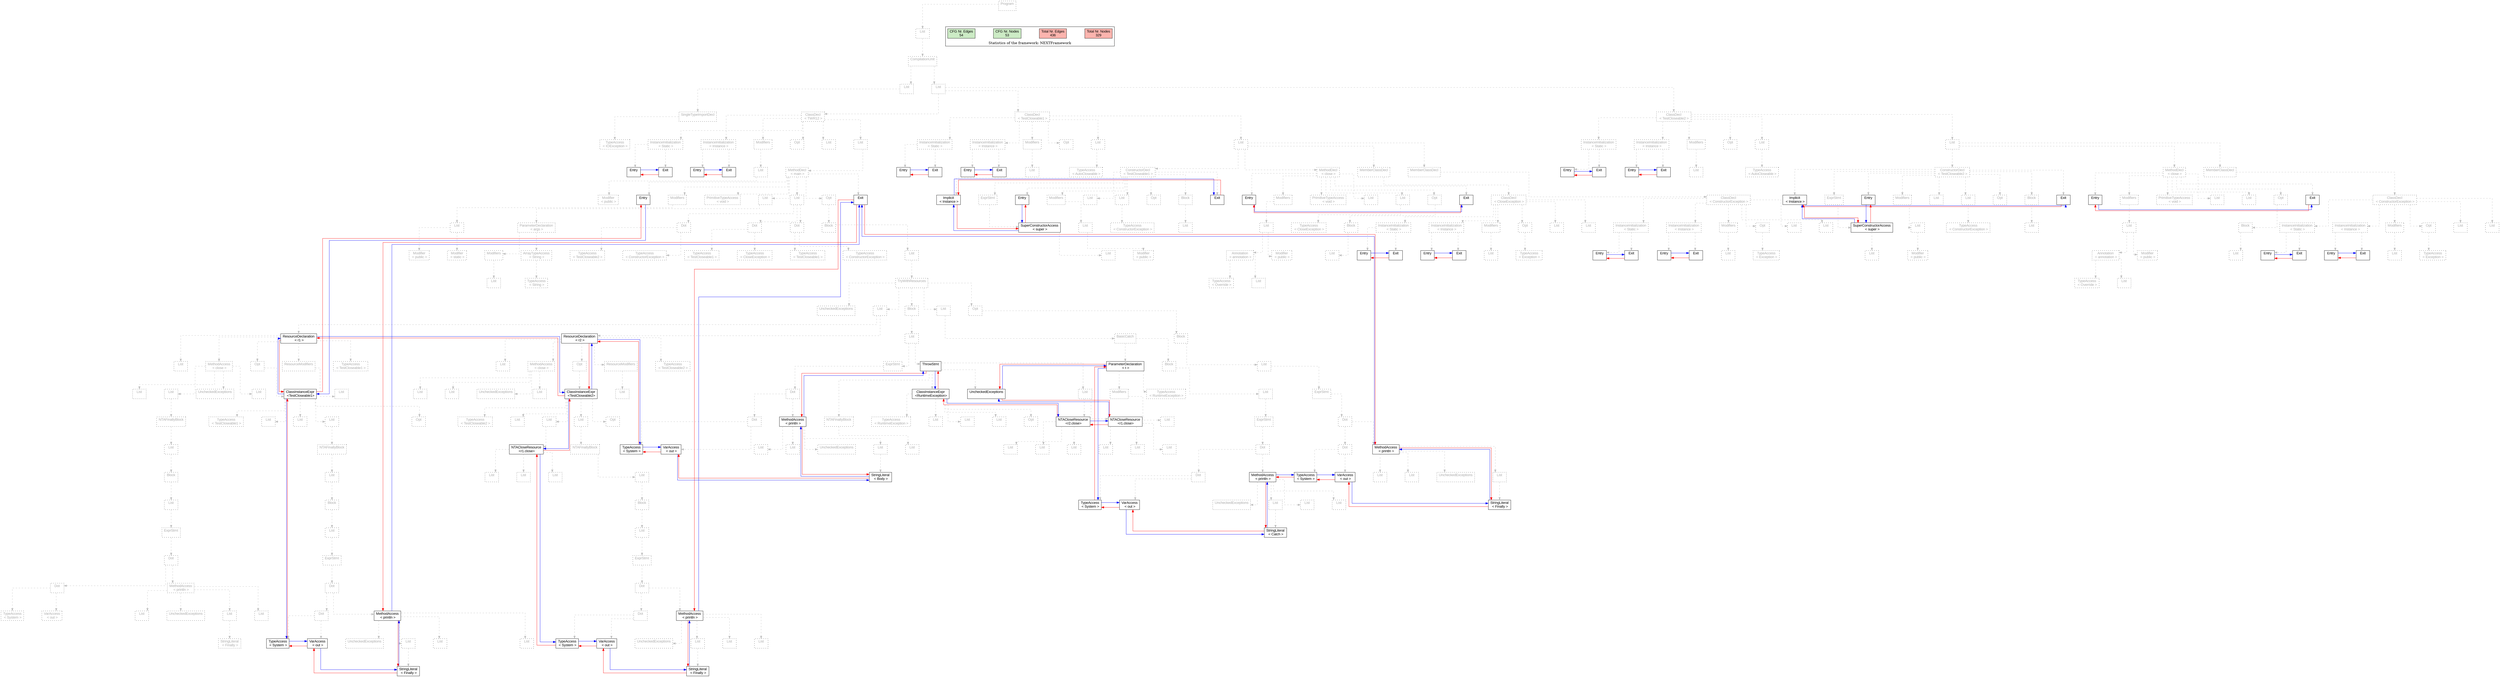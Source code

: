 digraph G {
graph [splines=ortho, nodesep="1", ranksep="1"]
node [shape=rect, fontname=Arial];
{ rank = same; "Program[0]"}
{ rank = same; "List[1]"}
{ rank = same; "CompilationUnit[2]"}
{ rank = same; "List[3]"; "List[6]"}
{ rank = same; "SingleTypeImportDecl[4]"; "ClassDecl[7]"; "ClassDecl[208]"; "ClassDecl[304]"}
{ rank = same; "TypeAccess[5]"; "Modifiers[24]"; "Opt[27]"; "List[28]"; "List[29]"; "InstanceInitialization[8]"; "InstanceInitialization[16]"; "Modifiers[225]"; "Opt[227]"; "List[228]"; "List[230]"; "InstanceInitialization[209]"; "InstanceInitialization[217]"; "Modifiers[321]"; "Opt[323]"; "List[324]"; "List[326]"; "InstanceInitialization[305]"; "InstanceInitialization[313]"}
{ rank = same; "List[25]"; "MethodDecl[30]"; "Entry[9]"; "Exit[10]"; "Entry[17]"; "Exit[18]"; "List[226]"; "TypeAccess[229]"; "ConstructorDecl[231]"; "MethodDecl[241]"; "MemberClassDecl[256]"; "MemberClassDecl[280]"; "Entry[210]"; "Exit[211]"; "Entry[218]"; "Exit[219]"; "List[322]"; "TypeAccess[325]"; "ConstructorDecl[327]"; "MethodDecl[337]"; "MemberClassDecl[351]"; "Entry[306]"; "Exit[307]"; "Entry[314]"; "Exit[315]"}
{ rank = same; "Modifier[26]"; "Entry[31]"; "Modifiers[32]"; "PrimitiveTypeAccess[36]"; "List[37]"; "List[43]"; "Opt[53]"; "Exit[54]"; "Entry[232]"; "Implicit[232]"; "Modifiers[232]"; "List[235]"; "List[236]"; "Opt[238]"; "Block[239]"; "Exit[232]"; "ExprStmt[241]"; "Entry[242]"; "Modifiers[243]"; "PrimitiveTypeAccess[249]"; "List[250]"; "List[251]"; "Opt[253]"; "Exit[254]"; "ClassDecl[257]"; "ClassDecl[281]"; "Entry[328]"; "Implicit[328]"; "Modifiers[328]"; "List[331]"; "List[332]"; "Opt[334]"; "Block[335]"; "Exit[328]"; "ExprStmt[337]"; "Entry[338]"; "Modifiers[339]"; "PrimitiveTypeAccess[345]"; "List[346]"; "List[347]"; "Opt[348]"; "Exit[349]"; "ClassDecl[352]"}
{ rank = same; "List[33]"; "ParameterDeclaration[38]"; "Dot[44]"; "Dot[47]"; "Dot[50]"; "Block[54]"; "List[233]"; "TypeAccess[237]"; "List[240]"; "SuperConstructorAccess[242]"; "List[244]"; "TypeAccess[252]"; "Block[254]"; "Modifiers[274]"; "Opt[276]"; "List[278]"; "List[279]"; "InstanceInitialization[258]"; "InstanceInitialization[266]"; "Modifiers[298]"; "Opt[300]"; "List[302]"; "List[303]"; "InstanceInitialization[282]"; "InstanceInitialization[290]"; "List[329]"; "TypeAccess[333]"; "List[336]"; "SuperConstructorAccess[338]"; "List[340]"; "Block[349]"; "Modifiers[369]"; "Opt[371]"; "List[373]"; "List[374]"; "InstanceInitialization[353]"; "InstanceInitialization[361]"}
{ rank = same; "Modifier[34]"; "Modifier[35]"; "Modifiers[39]"; "ArrayTypeAccess[41]"; "TypeAccess[45]"; "TypeAccess[46]"; "TypeAccess[48]"; "TypeAccess[49]"; "TypeAccess[51]"; "TypeAccess[52]"; "List[55]"; "Modifier[234]"; "List[243]"; "Annotation[245]"; "Modifier[248]"; "List[255]"; "List[275]"; "TypeAccess[277]"; "Entry[259]"; "Exit[260]"; "Entry[267]"; "Exit[268]"; "List[299]"; "TypeAccess[301]"; "Entry[283]"; "Exit[284]"; "Entry[291]"; "Exit[292]"; "Modifier[330]"; "List[339]"; "Annotation[341]"; "Modifier[344]"; "List[350]"; "List[370]"; "TypeAccess[372]"; "Entry[354]"; "Exit[355]"; "Entry[362]"; "Exit[363]"}
{ rank = same; "List[40]"; "TypeAccess[42]"; "TryWithResources[56]"; "TypeAccess[246]"; "List[247]"; "TypeAccess[342]"; "List[343]"}
{ rank = same; "List[57]"; "Block[141]"; "List[174]"; "Opt[193]"; "UncheckedExceptions[207]"}
{ rank = same; "ResourceDeclaration[58]"; "ResourceDeclaration[105]"; "List[142]"; "BasicCatch[175]"; "Block[194]"}
{ rank = same; "List[79]"; "Opt[80]"; "ResourceModifiers[102]"; "TypeAccess[104]"; "MethodAccess[59]"; "List[111]"; "Opt[112]"; "ResourceModifiers[138]"; "TypeAccess[140]"; "MethodAccess[106]"; "ExprStmt[143]"; "ThrowStmt[154]"; "ParameterDeclaration[176]"; "Block[180]"; "List[195]"}
{ rank = same; "ClassInstanceExpr[81]"; "List[103]"; "List[61]"; "List[62]"; "List[63]"; "UncheckedExceptions[60]"; "ClassInstanceExpr[113]"; "List[139]"; "List[108]"; "List[109]"; "List[110]"; "UncheckedExceptions[107]"; "Dot[144]"; "ClassInstanceExpr[156]"; "UncheckedExceptions[155]"; "List[165]"; "Modifiers[177]"; "TypeAccess[179]"; "List[181]"; "ExprStmt[196]"}
{ rank = same; "TypeAccess[82]"; "List[83]"; "Opt[84]"; "List[85]"; "List[86]"; "NTAFinallyBlock[64]"; "TypeAccess[114]"; "List[115]"; "Opt[116]"; "List[117]"; "List[122]"; "Dot[145]"; "MethodAccess[148]"; "TypeAccess[157]"; "List[158]"; "Opt[159]"; "List[160]"; "List[161]"; "NTAFinallyBlock[163]"; "NTACloseResource[166]"; "NTACloseResource[170]"; "List[178]"; "ExprStmt[182]"; "Dot[197]"}
{ rank = same; "List[88]"; "Block[66]"; "List[119]"; "List[120]"; "List[121]"; "List[124]"; "StringLiteral[151]"; "Dot[184]"; "MethodAccess[187]"; "TypeAccess[199]"; "VarAccess[200]"; "List[203]"; "List[205]"; "List[206]"; "UncheckedExceptions[202]"}
{ rank = same; "NTAFinallyBlock[87]"; "List[65]"; "NTACloseResource[118]"; "NTAFinallyBlock[123]"; "TypeAccess[146]"; "VarAccess[147]"; "List[150]"; "List[152]"; "List[153]"; "UncheckedExceptions[149]"; "List[164]"; "List[167]"; "List[168]"; "List[169]"; "List[171]"; "List[172]"; "List[173]"; "Dot[183]"; "Dot[198]"; "MethodAccess[201]"}
{ rank = same; "List[90]"; "ExprStmt[68]"; "List[126]"; "StringLiteral[190]"}
{ rank = same; "Block[89]"; "List[67]"; "Block[125]"; "TypeAccess[185]"; "VarAccess[186]"; "List[189]"; "List[191]"; "List[192]"; "UncheckedExceptions[188]"; "StringLiteral[204]"}
{ rank = same; "Dot[92]"; "Dot[70]"; "MethodAccess[73]"; "Dot[128]"}
{ rank = same; "ExprStmt[91]"; "Dot[69]"; "ExprStmt[127]"}
{ rank = same; "TypeAccess[94]"; "VarAccess[95]"; "List[98]"; "List[100]"; "List[101]"; "UncheckedExceptions[97]"; "StringLiteral[76]"; "TypeAccess[130]"; "VarAccess[131]"; "List[134]"; "List[136]"; "List[137]"; "UncheckedExceptions[133]"}
{ rank = same; "Dot[93]"; "MethodAccess[96]"; "TypeAccess[71]"; "VarAccess[72]"; "List[75]"; "List[77]"; "List[78]"; "UncheckedExceptions[74]"; "Dot[129]"; "MethodAccess[132]"}
{ rank = same; "StringLiteral[99]"; "StringLiteral[135]"}
"Program[0]" [label="Program\n ", style= dotted   fillcolor="#eeeeee" fontcolor="#aaaaaa"  ]
"List[1]" [label="List\n ", style= dotted   fillcolor="#eeeeee" fontcolor="#aaaaaa"  ]
"CompilationUnit[2]" [label="CompilationUnit\n ", style= dotted   fillcolor="#eeeeee" fontcolor="#aaaaaa"  ]
"List[3]" [label="List\n ", style= dotted   fillcolor="#eeeeee" fontcolor="#aaaaaa"  ]
"SingleTypeImportDecl[4]" [label="SingleTypeImportDecl\n ", style= dotted   fillcolor="#eeeeee" fontcolor="#aaaaaa"  ]
"TypeAccess[5]" [label="TypeAccess\n < IOException >", style= dotted   fillcolor="#eeeeee" fontcolor="#aaaaaa"  ]
"List[6]" [label="List\n ", style= dotted   fillcolor="#eeeeee" fontcolor="#aaaaaa"  ]
"ClassDecl[7]" [label="ClassDecl\n < TWR12 >", style= dotted   fillcolor="#eeeeee" fontcolor="#aaaaaa"  ]
"Modifiers[24]" [label="Modifiers\n ", style= dotted   fillcolor="#eeeeee" fontcolor="#aaaaaa"  ]
"List[25]" [label="List\n ", style= dotted   fillcolor="#eeeeee" fontcolor="#aaaaaa"  ]
"Modifier[26]" [label="Modifier\n < public >", style= dotted   fillcolor="#eeeeee" fontcolor="#aaaaaa"  ]
"Opt[27]" [label="Opt\n ", style= dotted   fillcolor="#eeeeee" fontcolor="#aaaaaa"  ]
"List[28]" [label="List\n ", style= dotted   fillcolor="#eeeeee" fontcolor="#aaaaaa"  ]
"List[29]" [label="List\n ", style= dotted   fillcolor="#eeeeee" fontcolor="#aaaaaa"  ]
"MethodDecl[30]" [label="MethodDecl\n < main >", style= dotted   fillcolor="#eeeeee" fontcolor="#aaaaaa"  ]
"Entry[31]" [label="Entry\n ", fillcolor=white   style=filled  ]
"Modifiers[32]" [label="Modifiers\n ", style= dotted   fillcolor="#eeeeee" fontcolor="#aaaaaa"  ]
"List[33]" [label="List\n ", style= dotted   fillcolor="#eeeeee" fontcolor="#aaaaaa"  ]
"Modifier[34]" [label="Modifier\n < public >", style= dotted   fillcolor="#eeeeee" fontcolor="#aaaaaa"  ]
"Modifier[35]" [label="Modifier\n < static >", style= dotted   fillcolor="#eeeeee" fontcolor="#aaaaaa"  ]
"PrimitiveTypeAccess[36]" [label="PrimitiveTypeAccess\n < void >", style= dotted   fillcolor="#eeeeee" fontcolor="#aaaaaa"  ]
"List[37]" [label="List\n ", style= dotted   fillcolor="#eeeeee" fontcolor="#aaaaaa"  ]
"ParameterDeclaration[38]" [label="ParameterDeclaration\n < args >", style= dotted   fillcolor="#eeeeee" fontcolor="#aaaaaa"  ]
"Modifiers[39]" [label="Modifiers\n ", style= dotted   fillcolor="#eeeeee" fontcolor="#aaaaaa"  ]
"List[40]" [label="List\n ", style= dotted   fillcolor="#eeeeee" fontcolor="#aaaaaa"  ]
"ArrayTypeAccess[41]" [label="ArrayTypeAccess\n < String >", style= dotted   fillcolor="#eeeeee" fontcolor="#aaaaaa"  ]
"TypeAccess[42]" [label="TypeAccess\n < String >", style= dotted   fillcolor="#eeeeee" fontcolor="#aaaaaa"  ]
"List[43]" [label="List\n ", style= dotted   fillcolor="#eeeeee" fontcolor="#aaaaaa"  ]
"Dot[44]" [label="Dot\n ", style= dotted   fillcolor="#eeeeee" fontcolor="#aaaaaa"  ]
"TypeAccess[45]" [label="TypeAccess\n < TestCloseable2 >", style= dotted   fillcolor="#eeeeee" fontcolor="#aaaaaa"  ]
"TypeAccess[46]" [label="TypeAccess\n < ConstructorException >", style= dotted   fillcolor="#eeeeee" fontcolor="#aaaaaa"  ]
"Dot[47]" [label="Dot\n ", style= dotted   fillcolor="#eeeeee" fontcolor="#aaaaaa"  ]
"TypeAccess[48]" [label="TypeAccess\n < TestCloseable1 >", style= dotted   fillcolor="#eeeeee" fontcolor="#aaaaaa"  ]
"TypeAccess[49]" [label="TypeAccess\n < CloseException >", style= dotted   fillcolor="#eeeeee" fontcolor="#aaaaaa"  ]
"Dot[50]" [label="Dot\n ", style= dotted   fillcolor="#eeeeee" fontcolor="#aaaaaa"  ]
"TypeAccess[51]" [label="TypeAccess\n < TestCloseable1 >", style= dotted   fillcolor="#eeeeee" fontcolor="#aaaaaa"  ]
"TypeAccess[52]" [label="TypeAccess\n < ConstructorException >", style= dotted   fillcolor="#eeeeee" fontcolor="#aaaaaa"  ]
"Opt[53]" [label="Opt\n ", style= dotted   fillcolor="#eeeeee" fontcolor="#aaaaaa"  ]
"Block[54]" [label="Block\n ", style= dotted   fillcolor="#eeeeee" fontcolor="#aaaaaa"  ]
"List[55]" [label="List\n ", style= dotted   fillcolor="#eeeeee" fontcolor="#aaaaaa"  ]
"TryWithResources[56]" [label="TryWithResources\n ", style= dotted   fillcolor="#eeeeee" fontcolor="#aaaaaa"  ]
"List[57]" [label="List\n ", style= dotted   fillcolor="#eeeeee" fontcolor="#aaaaaa"  ]
"ResourceDeclaration[58]" [label="ResourceDeclaration\n < r1 >", fillcolor=white   style=filled  ]
"List[79]" [label="List\n ", style= dotted   fillcolor="#eeeeee" fontcolor="#aaaaaa"  ]
"Opt[80]" [label="Opt\n ", style= dotted   fillcolor="#eeeeee" fontcolor="#aaaaaa"  ]
"ClassInstanceExpr[81]" [label="ClassInstanceExpr\n <TestCloseable1>", fillcolor=white   style=filled  ]
"TypeAccess[82]" [label="TypeAccess\n < TestCloseable1 >", style= dotted   fillcolor="#eeeeee" fontcolor="#aaaaaa"  ]
"List[83]" [label="List\n ", style= dotted   fillcolor="#eeeeee" fontcolor="#aaaaaa"  ]
"Opt[84]" [label="Opt\n ", style= dotted   fillcolor="#eeeeee" fontcolor="#aaaaaa"  ]
"List[85]" [label="List\n ", style= dotted   fillcolor="#eeeeee" fontcolor="#aaaaaa"  ]
"List[86]" [label="List\n ", style= dotted   fillcolor="#eeeeee" fontcolor="#aaaaaa"  ]
"NTAFinallyBlock[87]" [label="NTAFinallyBlock\n ", style= dotted   fillcolor="#eeeeee" fontcolor="#aaaaaa"  ]
"List[88]" [label="List\n ", style= dotted   fillcolor="#eeeeee" fontcolor="#aaaaaa"  ]
"Block[89]" [label="Block\n ", style= dotted   fillcolor="#eeeeee" fontcolor="#aaaaaa"  ]
"List[90]" [label="List\n ", style= dotted   fillcolor="#eeeeee" fontcolor="#aaaaaa"  ]
"ExprStmt[91]" [label="ExprStmt\n ", style= dotted   fillcolor="#eeeeee" fontcolor="#aaaaaa"  ]
"Dot[92]" [label="Dot\n ", style= dotted   fillcolor="#eeeeee" fontcolor="#aaaaaa"  ]
"Dot[93]" [label="Dot\n ", style= dotted   fillcolor="#eeeeee" fontcolor="#aaaaaa"  ]
"TypeAccess[94]" [label="TypeAccess\n < System >", fillcolor=white   style=filled  ]
"VarAccess[95]" [label="VarAccess\n < out >", fillcolor=white   style=filled  ]
"MethodAccess[96]" [label="MethodAccess\n < println >", fillcolor=white   style=filled  ]
"List[98]" [label="List\n ", style= dotted   fillcolor="#eeeeee" fontcolor="#aaaaaa"  ]
"StringLiteral[99]" [label="StringLiteral\n < Finally >", fillcolor=white   style=filled  ]
"List[100]" [label="List\n ", style= dotted   fillcolor="#eeeeee" fontcolor="#aaaaaa"  ]
"List[101]" [label="List\n ", style= dotted   fillcolor="#eeeeee" fontcolor="#aaaaaa"  ]
"UncheckedExceptions[97]" [label="UncheckedExceptions\n ", style= dotted   fillcolor="#eeeeee" fontcolor="#aaaaaa"  ]
"ResourceModifiers[102]" [label="ResourceModifiers\n ", style= dotted   fillcolor="#eeeeee" fontcolor="#aaaaaa"  ]
"List[103]" [label="List\n ", style= dotted   fillcolor="#eeeeee" fontcolor="#aaaaaa"  ]
"TypeAccess[104]" [label="TypeAccess\n < TestCloseable1 >", style= dotted   fillcolor="#eeeeee" fontcolor="#aaaaaa"  ]
"MethodAccess[59]" [label="MethodAccess\n < close >", style= dotted   fillcolor="#eeeeee" fontcolor="#aaaaaa"  ]
"List[61]" [label="List\n ", style= dotted   fillcolor="#eeeeee" fontcolor="#aaaaaa"  ]
"List[62]" [label="List\n ", style= dotted   fillcolor="#eeeeee" fontcolor="#aaaaaa"  ]
"List[63]" [label="List\n ", style= dotted   fillcolor="#eeeeee" fontcolor="#aaaaaa"  ]
"NTAFinallyBlock[64]" [label="NTAFinallyBlock\n ", style= dotted   fillcolor="#eeeeee" fontcolor="#aaaaaa"  ]
"List[65]" [label="List\n ", style= dotted   fillcolor="#eeeeee" fontcolor="#aaaaaa"  ]
"Block[66]" [label="Block\n ", style= dotted   fillcolor="#eeeeee" fontcolor="#aaaaaa"  ]
"List[67]" [label="List\n ", style= dotted   fillcolor="#eeeeee" fontcolor="#aaaaaa"  ]
"ExprStmt[68]" [label="ExprStmt\n ", style= dotted   fillcolor="#eeeeee" fontcolor="#aaaaaa"  ]
"Dot[69]" [label="Dot\n ", style= dotted   fillcolor="#eeeeee" fontcolor="#aaaaaa"  ]
"Dot[70]" [label="Dot\n ", style= dotted   fillcolor="#eeeeee" fontcolor="#aaaaaa"  ]
"TypeAccess[71]" [label="TypeAccess\n < System >", style= dotted   fillcolor="#eeeeee" fontcolor="#aaaaaa"  ]
"VarAccess[72]" [label="VarAccess\n < out >", style= dotted   fillcolor="#eeeeee" fontcolor="#aaaaaa"  ]
"MethodAccess[73]" [label="MethodAccess\n < println >", style= dotted   fillcolor="#eeeeee" fontcolor="#aaaaaa"  ]
"List[75]" [label="List\n ", style= dotted   fillcolor="#eeeeee" fontcolor="#aaaaaa"  ]
"StringLiteral[76]" [label="StringLiteral\n < Finally >", style= dotted   fillcolor="#eeeeee" fontcolor="#aaaaaa"  ]
"List[77]" [label="List\n ", style= dotted   fillcolor="#eeeeee" fontcolor="#aaaaaa"  ]
"List[78]" [label="List\n ", style= dotted   fillcolor="#eeeeee" fontcolor="#aaaaaa"  ]
"UncheckedExceptions[74]" [label="UncheckedExceptions\n ", style= dotted   fillcolor="#eeeeee" fontcolor="#aaaaaa"  ]
"UncheckedExceptions[60]" [label="UncheckedExceptions\n ", style= dotted   fillcolor="#eeeeee" fontcolor="#aaaaaa"  ]
"ResourceDeclaration[105]" [label="ResourceDeclaration\n < r2 >", fillcolor=white   style=filled  ]
"List[111]" [label="List\n ", style= dotted   fillcolor="#eeeeee" fontcolor="#aaaaaa"  ]
"Opt[112]" [label="Opt\n ", style= dotted   fillcolor="#eeeeee" fontcolor="#aaaaaa"  ]
"ClassInstanceExpr[113]" [label="ClassInstanceExpr\n <TestCloseable2>", fillcolor=white   style=filled  ]
"TypeAccess[114]" [label="TypeAccess\n < TestCloseable2 >", style= dotted   fillcolor="#eeeeee" fontcolor="#aaaaaa"  ]
"List[115]" [label="List\n ", style= dotted   fillcolor="#eeeeee" fontcolor="#aaaaaa"  ]
"Opt[116]" [label="Opt\n ", style= dotted   fillcolor="#eeeeee" fontcolor="#aaaaaa"  ]
"List[117]" [label="List\n ", style= dotted   fillcolor="#eeeeee" fontcolor="#aaaaaa"  ]
"NTACloseResource[118]" [label="NTACloseResource\n <r1.close>", fillcolor=white   style=filled  ]
"List[119]" [label="List\n ", style= dotted   fillcolor="#eeeeee" fontcolor="#aaaaaa"  ]
"List[120]" [label="List\n ", style= dotted   fillcolor="#eeeeee" fontcolor="#aaaaaa"  ]
"List[121]" [label="List\n ", style= dotted   fillcolor="#eeeeee" fontcolor="#aaaaaa"  ]
"List[122]" [label="List\n ", style= dotted   fillcolor="#eeeeee" fontcolor="#aaaaaa"  ]
"NTAFinallyBlock[123]" [label="NTAFinallyBlock\n ", style= dotted   fillcolor="#eeeeee" fontcolor="#aaaaaa"  ]
"List[124]" [label="List\n ", style= dotted   fillcolor="#eeeeee" fontcolor="#aaaaaa"  ]
"Block[125]" [label="Block\n ", style= dotted   fillcolor="#eeeeee" fontcolor="#aaaaaa"  ]
"List[126]" [label="List\n ", style= dotted   fillcolor="#eeeeee" fontcolor="#aaaaaa"  ]
"ExprStmt[127]" [label="ExprStmt\n ", style= dotted   fillcolor="#eeeeee" fontcolor="#aaaaaa"  ]
"Dot[128]" [label="Dot\n ", style= dotted   fillcolor="#eeeeee" fontcolor="#aaaaaa"  ]
"Dot[129]" [label="Dot\n ", style= dotted   fillcolor="#eeeeee" fontcolor="#aaaaaa"  ]
"TypeAccess[130]" [label="TypeAccess\n < System >", fillcolor=white   style=filled  ]
"VarAccess[131]" [label="VarAccess\n < out >", fillcolor=white   style=filled  ]
"MethodAccess[132]" [label="MethodAccess\n < println >", fillcolor=white   style=filled  ]
"List[134]" [label="List\n ", style= dotted   fillcolor="#eeeeee" fontcolor="#aaaaaa"  ]
"StringLiteral[135]" [label="StringLiteral\n < Finally >", fillcolor=white   style=filled  ]
"List[136]" [label="List\n ", style= dotted   fillcolor="#eeeeee" fontcolor="#aaaaaa"  ]
"List[137]" [label="List\n ", style= dotted   fillcolor="#eeeeee" fontcolor="#aaaaaa"  ]
"UncheckedExceptions[133]" [label="UncheckedExceptions\n ", style= dotted   fillcolor="#eeeeee" fontcolor="#aaaaaa"  ]
"ResourceModifiers[138]" [label="ResourceModifiers\n ", style= dotted   fillcolor="#eeeeee" fontcolor="#aaaaaa"  ]
"List[139]" [label="List\n ", style= dotted   fillcolor="#eeeeee" fontcolor="#aaaaaa"  ]
"TypeAccess[140]" [label="TypeAccess\n < TestCloseable2 >", style= dotted   fillcolor="#eeeeee" fontcolor="#aaaaaa"  ]
"MethodAccess[106]" [label="MethodAccess\n < close >", style= dotted   fillcolor="#eeeeee" fontcolor="#aaaaaa"  ]
"List[108]" [label="List\n ", style= dotted   fillcolor="#eeeeee" fontcolor="#aaaaaa"  ]
"List[109]" [label="List\n ", style= dotted   fillcolor="#eeeeee" fontcolor="#aaaaaa"  ]
"List[110]" [label="List\n ", style= dotted   fillcolor="#eeeeee" fontcolor="#aaaaaa"  ]
"UncheckedExceptions[107]" [label="UncheckedExceptions\n ", style= dotted   fillcolor="#eeeeee" fontcolor="#aaaaaa"  ]
"Block[141]" [label="Block\n ", style= dotted   fillcolor="#eeeeee" fontcolor="#aaaaaa"  ]
"List[142]" [label="List\n ", style= dotted   fillcolor="#eeeeee" fontcolor="#aaaaaa"  ]
"ExprStmt[143]" [label="ExprStmt\n ", style= dotted   fillcolor="#eeeeee" fontcolor="#aaaaaa"  ]
"Dot[144]" [label="Dot\n ", style= dotted   fillcolor="#eeeeee" fontcolor="#aaaaaa"  ]
"Dot[145]" [label="Dot\n ", style= dotted   fillcolor="#eeeeee" fontcolor="#aaaaaa"  ]
"TypeAccess[146]" [label="TypeAccess\n < System >", fillcolor=white   style=filled  ]
"VarAccess[147]" [label="VarAccess\n < out >", fillcolor=white   style=filled  ]
"MethodAccess[148]" [label="MethodAccess\n < println >", fillcolor=white   style=filled  ]
"List[150]" [label="List\n ", style= dotted   fillcolor="#eeeeee" fontcolor="#aaaaaa"  ]
"StringLiteral[151]" [label="StringLiteral\n < Body >", fillcolor=white   style=filled  ]
"List[152]" [label="List\n ", style= dotted   fillcolor="#eeeeee" fontcolor="#aaaaaa"  ]
"List[153]" [label="List\n ", style= dotted   fillcolor="#eeeeee" fontcolor="#aaaaaa"  ]
"UncheckedExceptions[149]" [label="UncheckedExceptions\n ", style= dotted   fillcolor="#eeeeee" fontcolor="#aaaaaa"  ]
"ThrowStmt[154]" [label="ThrowStmt\n ", fillcolor=white   style=filled  ]
"ClassInstanceExpr[156]" [label="ClassInstanceExpr\n <RuntimeException>", fillcolor=white   style=filled  ]
"TypeAccess[157]" [label="TypeAccess\n < RuntimeException >", style= dotted   fillcolor="#eeeeee" fontcolor="#aaaaaa"  ]
"List[158]" [label="List\n ", style= dotted   fillcolor="#eeeeee" fontcolor="#aaaaaa"  ]
"Opt[159]" [label="Opt\n ", style= dotted   fillcolor="#eeeeee" fontcolor="#aaaaaa"  ]
"List[160]" [label="List\n ", style= dotted   fillcolor="#eeeeee" fontcolor="#aaaaaa"  ]
"List[161]" [label="List\n ", style= dotted   fillcolor="#eeeeee" fontcolor="#aaaaaa"  ]
"NTAFinallyBlock[163]" [label="NTAFinallyBlock\n ", style= dotted   fillcolor="#eeeeee" fontcolor="#aaaaaa"  ]
"List[164]" [label="List\n ", style= dotted   fillcolor="#eeeeee" fontcolor="#aaaaaa"  ]
"UncheckedExceptions[155]" [label="UncheckedExceptions\n ", fillcolor=white   style=filled  ]
"List[165]" [label="List\n ", style= dotted   fillcolor="#eeeeee" fontcolor="#aaaaaa"  ]
"NTACloseResource[166]" [label="NTACloseResource\n <r2.close>", fillcolor=white   style=filled  ]
"List[167]" [label="List\n ", style= dotted   fillcolor="#eeeeee" fontcolor="#aaaaaa"  ]
"List[168]" [label="List\n ", style= dotted   fillcolor="#eeeeee" fontcolor="#aaaaaa"  ]
"List[169]" [label="List\n ", style= dotted   fillcolor="#eeeeee" fontcolor="#aaaaaa"  ]
"NTACloseResource[170]" [label="NTACloseResource\n <r1.close>", fillcolor=white   style=filled  ]
"List[171]" [label="List\n ", style= dotted   fillcolor="#eeeeee" fontcolor="#aaaaaa"  ]
"List[172]" [label="List\n ", style= dotted   fillcolor="#eeeeee" fontcolor="#aaaaaa"  ]
"List[173]" [label="List\n ", style= dotted   fillcolor="#eeeeee" fontcolor="#aaaaaa"  ]
"List[174]" [label="List\n ", style= dotted   fillcolor="#eeeeee" fontcolor="#aaaaaa"  ]
"BasicCatch[175]" [label="BasicCatch\n ", style= dotted   fillcolor="#eeeeee" fontcolor="#aaaaaa"  ]
"ParameterDeclaration[176]" [label="ParameterDeclaration\n < t >", fillcolor=white   style=filled  ]
"Modifiers[177]" [label="Modifiers\n ", style= dotted   fillcolor="#eeeeee" fontcolor="#aaaaaa"  ]
"List[178]" [label="List\n ", style= dotted   fillcolor="#eeeeee" fontcolor="#aaaaaa"  ]
"TypeAccess[179]" [label="TypeAccess\n < RuntimeException >", style= dotted   fillcolor="#eeeeee" fontcolor="#aaaaaa"  ]
"Block[180]" [label="Block\n ", style= dotted   fillcolor="#eeeeee" fontcolor="#aaaaaa"  ]
"List[181]" [label="List\n ", style= dotted   fillcolor="#eeeeee" fontcolor="#aaaaaa"  ]
"ExprStmt[182]" [label="ExprStmt\n ", style= dotted   fillcolor="#eeeeee" fontcolor="#aaaaaa"  ]
"Dot[183]" [label="Dot\n ", style= dotted   fillcolor="#eeeeee" fontcolor="#aaaaaa"  ]
"Dot[184]" [label="Dot\n ", style= dotted   fillcolor="#eeeeee" fontcolor="#aaaaaa"  ]
"TypeAccess[185]" [label="TypeAccess\n < System >", fillcolor=white   style=filled  ]
"VarAccess[186]" [label="VarAccess\n < out >", fillcolor=white   style=filled  ]
"MethodAccess[187]" [label="MethodAccess\n < println >", fillcolor=white   style=filled  ]
"List[189]" [label="List\n ", style= dotted   fillcolor="#eeeeee" fontcolor="#aaaaaa"  ]
"StringLiteral[190]" [label="StringLiteral\n < Catch >", fillcolor=white   style=filled  ]
"List[191]" [label="List\n ", style= dotted   fillcolor="#eeeeee" fontcolor="#aaaaaa"  ]
"List[192]" [label="List\n ", style= dotted   fillcolor="#eeeeee" fontcolor="#aaaaaa"  ]
"UncheckedExceptions[188]" [label="UncheckedExceptions\n ", style= dotted   fillcolor="#eeeeee" fontcolor="#aaaaaa"  ]
"Opt[193]" [label="Opt\n ", style= dotted   fillcolor="#eeeeee" fontcolor="#aaaaaa"  ]
"Block[194]" [label="Block\n ", style= dotted   fillcolor="#eeeeee" fontcolor="#aaaaaa"  ]
"List[195]" [label="List\n ", style= dotted   fillcolor="#eeeeee" fontcolor="#aaaaaa"  ]
"ExprStmt[196]" [label="ExprStmt\n ", style= dotted   fillcolor="#eeeeee" fontcolor="#aaaaaa"  ]
"Dot[197]" [label="Dot\n ", style= dotted   fillcolor="#eeeeee" fontcolor="#aaaaaa"  ]
"Dot[198]" [label="Dot\n ", style= dotted   fillcolor="#eeeeee" fontcolor="#aaaaaa"  ]
"TypeAccess[199]" [label="TypeAccess\n < System >", fillcolor=white   style=filled  ]
"VarAccess[200]" [label="VarAccess\n < out >", fillcolor=white   style=filled  ]
"MethodAccess[201]" [label="MethodAccess\n < println >", fillcolor=white   style=filled  ]
"List[203]" [label="List\n ", style= dotted   fillcolor="#eeeeee" fontcolor="#aaaaaa"  ]
"StringLiteral[204]" [label="StringLiteral\n < Finally >", fillcolor=white   style=filled  ]
"List[205]" [label="List\n ", style= dotted   fillcolor="#eeeeee" fontcolor="#aaaaaa"  ]
"List[206]" [label="List\n ", style= dotted   fillcolor="#eeeeee" fontcolor="#aaaaaa"  ]
"UncheckedExceptions[202]" [label="UncheckedExceptions\n ", style= dotted   fillcolor="#eeeeee" fontcolor="#aaaaaa"  ]
"UncheckedExceptions[207]" [label="UncheckedExceptions\n ", style= dotted   fillcolor="#eeeeee" fontcolor="#aaaaaa"  ]
"Exit[54]" [label="Exit\n ", fillcolor=white   style=filled  ]
"InstanceInitialization[8]" [label="InstanceInitialization\n < Instance >", style= dotted   fillcolor="#eeeeee" fontcolor="#aaaaaa"  ]
"Entry[9]" [label="Entry\n ", fillcolor=white   style=filled  ]
"Exit[10]" [label="Exit\n ", fillcolor=white   style=filled  ]
"InstanceInitialization[16]" [label="InstanceInitialization\n < Static >", style= dotted   fillcolor="#eeeeee" fontcolor="#aaaaaa"  ]
"Entry[17]" [label="Entry\n ", fillcolor=white   style=filled  ]
"Exit[18]" [label="Exit\n ", fillcolor=white   style=filled  ]
"ClassDecl[208]" [label="ClassDecl\n < TestCloseable1 >", style= dotted   fillcolor="#eeeeee" fontcolor="#aaaaaa"  ]
"Modifiers[225]" [label="Modifiers\n ", style= dotted   fillcolor="#eeeeee" fontcolor="#aaaaaa"  ]
"List[226]" [label="List\n ", style= dotted   fillcolor="#eeeeee" fontcolor="#aaaaaa"  ]
"Opt[227]" [label="Opt\n ", style= dotted   fillcolor="#eeeeee" fontcolor="#aaaaaa"  ]
"List[228]" [label="List\n ", style= dotted   fillcolor="#eeeeee" fontcolor="#aaaaaa"  ]
"TypeAccess[229]" [label="TypeAccess\n < AutoCloseable >", style= dotted   fillcolor="#eeeeee" fontcolor="#aaaaaa"  ]
"List[230]" [label="List\n ", style= dotted   fillcolor="#eeeeee" fontcolor="#aaaaaa"  ]
"ConstructorDecl[231]" [label="ConstructorDecl\n < TestCloseable1 >", style= dotted   fillcolor="#eeeeee" fontcolor="#aaaaaa"  ]
"Entry[232]" [label="Entry\n ", fillcolor=white   style=filled  ]
"Implicit[232]" [label="Implicit\n < Instance >", fillcolor=white   style=filled  ]
"Modifiers[232]" [label="Modifiers\n ", style= dotted   fillcolor="#eeeeee" fontcolor="#aaaaaa"  ]
"List[233]" [label="List\n ", style= dotted   fillcolor="#eeeeee" fontcolor="#aaaaaa"  ]
"Modifier[234]" [label="Modifier\n < public >", style= dotted   fillcolor="#eeeeee" fontcolor="#aaaaaa"  ]
"List[235]" [label="List\n ", style= dotted   fillcolor="#eeeeee" fontcolor="#aaaaaa"  ]
"List[236]" [label="List\n ", style= dotted   fillcolor="#eeeeee" fontcolor="#aaaaaa"  ]
"TypeAccess[237]" [label="TypeAccess\n < ConstructorException >", style= dotted   fillcolor="#eeeeee" fontcolor="#aaaaaa"  ]
"Opt[238]" [label="Opt\n ", style= dotted   fillcolor="#eeeeee" fontcolor="#aaaaaa"  ]
"Block[239]" [label="Block\n ", style= dotted   fillcolor="#eeeeee" fontcolor="#aaaaaa"  ]
"List[240]" [label="List\n ", style= dotted   fillcolor="#eeeeee" fontcolor="#aaaaaa"  ]
"Exit[232]" [label="Exit\n ", fillcolor=white   style=filled  ]
"ExprStmt[241]" [label="ExprStmt\n ", style= dotted   fillcolor="#eeeeee" fontcolor="#aaaaaa"  ]
"SuperConstructorAccess[242]" [label="SuperConstructorAccess\n < super >", fillcolor=white   style=filled  ]
"List[243]" [label="List\n ", style= dotted   fillcolor="#eeeeee" fontcolor="#aaaaaa"  ]
"MethodDecl[241]" [label="MethodDecl\n < close >", style= dotted   fillcolor="#eeeeee" fontcolor="#aaaaaa"  ]
"Entry[242]" [label="Entry\n ", fillcolor=white   style=filled  ]
"Modifiers[243]" [label="Modifiers\n ", style= dotted   fillcolor="#eeeeee" fontcolor="#aaaaaa"  ]
"List[244]" [label="List\n ", style= dotted   fillcolor="#eeeeee" fontcolor="#aaaaaa"  ]
"Annotation[245]" [label="Annotation\n < annotation >", style= dotted   fillcolor="#eeeeee" fontcolor="#aaaaaa"  ]
"TypeAccess[246]" [label="TypeAccess\n < Override >", style= dotted   fillcolor="#eeeeee" fontcolor="#aaaaaa"  ]
"List[247]" [label="List\n ", style= dotted   fillcolor="#eeeeee" fontcolor="#aaaaaa"  ]
"Modifier[248]" [label="Modifier\n < public >", style= dotted   fillcolor="#eeeeee" fontcolor="#aaaaaa"  ]
"PrimitiveTypeAccess[249]" [label="PrimitiveTypeAccess\n < void >", style= dotted   fillcolor="#eeeeee" fontcolor="#aaaaaa"  ]
"List[250]" [label="List\n ", style= dotted   fillcolor="#eeeeee" fontcolor="#aaaaaa"  ]
"List[251]" [label="List\n ", style= dotted   fillcolor="#eeeeee" fontcolor="#aaaaaa"  ]
"TypeAccess[252]" [label="TypeAccess\n < CloseException >", style= dotted   fillcolor="#eeeeee" fontcolor="#aaaaaa"  ]
"Opt[253]" [label="Opt\n ", style= dotted   fillcolor="#eeeeee" fontcolor="#aaaaaa"  ]
"Block[254]" [label="Block\n ", style= dotted   fillcolor="#eeeeee" fontcolor="#aaaaaa"  ]
"List[255]" [label="List\n ", style= dotted   fillcolor="#eeeeee" fontcolor="#aaaaaa"  ]
"Exit[254]" [label="Exit\n ", fillcolor=white   style=filled  ]
"MemberClassDecl[256]" [label="MemberClassDecl\n ", style= dotted   fillcolor="#eeeeee" fontcolor="#aaaaaa"  ]
"ClassDecl[257]" [label="ClassDecl\n < CloseException >", style= dotted   fillcolor="#eeeeee" fontcolor="#aaaaaa"  ]
"Modifiers[274]" [label="Modifiers\n ", style= dotted   fillcolor="#eeeeee" fontcolor="#aaaaaa"  ]
"List[275]" [label="List\n ", style= dotted   fillcolor="#eeeeee" fontcolor="#aaaaaa"  ]
"Opt[276]" [label="Opt\n ", style= dotted   fillcolor="#eeeeee" fontcolor="#aaaaaa"  ]
"TypeAccess[277]" [label="TypeAccess\n < Exception >", style= dotted   fillcolor="#eeeeee" fontcolor="#aaaaaa"  ]
"List[278]" [label="List\n ", style= dotted   fillcolor="#eeeeee" fontcolor="#aaaaaa"  ]
"List[279]" [label="List\n ", style= dotted   fillcolor="#eeeeee" fontcolor="#aaaaaa"  ]
"InstanceInitialization[258]" [label="InstanceInitialization\n < Instance >", style= dotted   fillcolor="#eeeeee" fontcolor="#aaaaaa"  ]
"Entry[259]" [label="Entry\n ", fillcolor=white   style=filled  ]
"Exit[260]" [label="Exit\n ", fillcolor=white   style=filled  ]
"InstanceInitialization[266]" [label="InstanceInitialization\n < Static >", style= dotted   fillcolor="#eeeeee" fontcolor="#aaaaaa"  ]
"Entry[267]" [label="Entry\n ", fillcolor=white   style=filled  ]
"Exit[268]" [label="Exit\n ", fillcolor=white   style=filled  ]
"MemberClassDecl[280]" [label="MemberClassDecl\n ", style= dotted   fillcolor="#eeeeee" fontcolor="#aaaaaa"  ]
"ClassDecl[281]" [label="ClassDecl\n < ConstructorException >", style= dotted   fillcolor="#eeeeee" fontcolor="#aaaaaa"  ]
"Modifiers[298]" [label="Modifiers\n ", style= dotted   fillcolor="#eeeeee" fontcolor="#aaaaaa"  ]
"List[299]" [label="List\n ", style= dotted   fillcolor="#eeeeee" fontcolor="#aaaaaa"  ]
"Opt[300]" [label="Opt\n ", style= dotted   fillcolor="#eeeeee" fontcolor="#aaaaaa"  ]
"TypeAccess[301]" [label="TypeAccess\n < Exception >", style= dotted   fillcolor="#eeeeee" fontcolor="#aaaaaa"  ]
"List[302]" [label="List\n ", style= dotted   fillcolor="#eeeeee" fontcolor="#aaaaaa"  ]
"List[303]" [label="List\n ", style= dotted   fillcolor="#eeeeee" fontcolor="#aaaaaa"  ]
"InstanceInitialization[282]" [label="InstanceInitialization\n < Instance >", style= dotted   fillcolor="#eeeeee" fontcolor="#aaaaaa"  ]
"Entry[283]" [label="Entry\n ", fillcolor=white   style=filled  ]
"Exit[284]" [label="Exit\n ", fillcolor=white   style=filled  ]
"InstanceInitialization[290]" [label="InstanceInitialization\n < Static >", style= dotted   fillcolor="#eeeeee" fontcolor="#aaaaaa"  ]
"Entry[291]" [label="Entry\n ", fillcolor=white   style=filled  ]
"Exit[292]" [label="Exit\n ", fillcolor=white   style=filled  ]
"InstanceInitialization[209]" [label="InstanceInitialization\n < Instance >", style= dotted   fillcolor="#eeeeee" fontcolor="#aaaaaa"  ]
"Entry[210]" [label="Entry\n ", fillcolor=white   style=filled  ]
"Exit[211]" [label="Exit\n ", fillcolor=white   style=filled  ]
"InstanceInitialization[217]" [label="InstanceInitialization\n < Static >", style= dotted   fillcolor="#eeeeee" fontcolor="#aaaaaa"  ]
"Entry[218]" [label="Entry\n ", fillcolor=white   style=filled  ]
"Exit[219]" [label="Exit\n ", fillcolor=white   style=filled  ]
"ClassDecl[304]" [label="ClassDecl\n < TestCloseable2 >", style= dotted   fillcolor="#eeeeee" fontcolor="#aaaaaa"  ]
"Modifiers[321]" [label="Modifiers\n ", style= dotted   fillcolor="#eeeeee" fontcolor="#aaaaaa"  ]
"List[322]" [label="List\n ", style= dotted   fillcolor="#eeeeee" fontcolor="#aaaaaa"  ]
"Opt[323]" [label="Opt\n ", style= dotted   fillcolor="#eeeeee" fontcolor="#aaaaaa"  ]
"List[324]" [label="List\n ", style= dotted   fillcolor="#eeeeee" fontcolor="#aaaaaa"  ]
"TypeAccess[325]" [label="TypeAccess\n < AutoCloseable >", style= dotted   fillcolor="#eeeeee" fontcolor="#aaaaaa"  ]
"List[326]" [label="List\n ", style= dotted   fillcolor="#eeeeee" fontcolor="#aaaaaa"  ]
"ConstructorDecl[327]" [label="ConstructorDecl\n < TestCloseable2 >", style= dotted   fillcolor="#eeeeee" fontcolor="#aaaaaa"  ]
"Entry[328]" [label="Entry\n ", fillcolor=white   style=filled  ]
"Implicit[328]" [label="Implicit\n < Instance >", fillcolor=white   style=filled  ]
"Modifiers[328]" [label="Modifiers\n ", style= dotted   fillcolor="#eeeeee" fontcolor="#aaaaaa"  ]
"List[329]" [label="List\n ", style= dotted   fillcolor="#eeeeee" fontcolor="#aaaaaa"  ]
"Modifier[330]" [label="Modifier\n < public >", style= dotted   fillcolor="#eeeeee" fontcolor="#aaaaaa"  ]
"List[331]" [label="List\n ", style= dotted   fillcolor="#eeeeee" fontcolor="#aaaaaa"  ]
"List[332]" [label="List\n ", style= dotted   fillcolor="#eeeeee" fontcolor="#aaaaaa"  ]
"TypeAccess[333]" [label="TypeAccess\n < ConstructorException >", style= dotted   fillcolor="#eeeeee" fontcolor="#aaaaaa"  ]
"Opt[334]" [label="Opt\n ", style= dotted   fillcolor="#eeeeee" fontcolor="#aaaaaa"  ]
"Block[335]" [label="Block\n ", style= dotted   fillcolor="#eeeeee" fontcolor="#aaaaaa"  ]
"List[336]" [label="List\n ", style= dotted   fillcolor="#eeeeee" fontcolor="#aaaaaa"  ]
"Exit[328]" [label="Exit\n ", fillcolor=white   style=filled  ]
"ExprStmt[337]" [label="ExprStmt\n ", style= dotted   fillcolor="#eeeeee" fontcolor="#aaaaaa"  ]
"SuperConstructorAccess[338]" [label="SuperConstructorAccess\n < super >", fillcolor=white   style=filled  ]
"List[339]" [label="List\n ", style= dotted   fillcolor="#eeeeee" fontcolor="#aaaaaa"  ]
"MethodDecl[337]" [label="MethodDecl\n < close >", style= dotted   fillcolor="#eeeeee" fontcolor="#aaaaaa"  ]
"Entry[338]" [label="Entry\n ", fillcolor=white   style=filled  ]
"Modifiers[339]" [label="Modifiers\n ", style= dotted   fillcolor="#eeeeee" fontcolor="#aaaaaa"  ]
"List[340]" [label="List\n ", style= dotted   fillcolor="#eeeeee" fontcolor="#aaaaaa"  ]
"Annotation[341]" [label="Annotation\n < annotation >", style= dotted   fillcolor="#eeeeee" fontcolor="#aaaaaa"  ]
"TypeAccess[342]" [label="TypeAccess\n < Override >", style= dotted   fillcolor="#eeeeee" fontcolor="#aaaaaa"  ]
"List[343]" [label="List\n ", style= dotted   fillcolor="#eeeeee" fontcolor="#aaaaaa"  ]
"Modifier[344]" [label="Modifier\n < public >", style= dotted   fillcolor="#eeeeee" fontcolor="#aaaaaa"  ]
"PrimitiveTypeAccess[345]" [label="PrimitiveTypeAccess\n < void >", style= dotted   fillcolor="#eeeeee" fontcolor="#aaaaaa"  ]
"List[346]" [label="List\n ", style= dotted   fillcolor="#eeeeee" fontcolor="#aaaaaa"  ]
"List[347]" [label="List\n ", style= dotted   fillcolor="#eeeeee" fontcolor="#aaaaaa"  ]
"Opt[348]" [label="Opt\n ", style= dotted   fillcolor="#eeeeee" fontcolor="#aaaaaa"  ]
"Block[349]" [label="Block\n ", style= dotted   fillcolor="#eeeeee" fontcolor="#aaaaaa"  ]
"List[350]" [label="List\n ", style= dotted   fillcolor="#eeeeee" fontcolor="#aaaaaa"  ]
"Exit[349]" [label="Exit\n ", fillcolor=white   style=filled  ]
"MemberClassDecl[351]" [label="MemberClassDecl\n ", style= dotted   fillcolor="#eeeeee" fontcolor="#aaaaaa"  ]
"ClassDecl[352]" [label="ClassDecl\n < ConstructorException >", style= dotted   fillcolor="#eeeeee" fontcolor="#aaaaaa"  ]
"Modifiers[369]" [label="Modifiers\n ", style= dotted   fillcolor="#eeeeee" fontcolor="#aaaaaa"  ]
"List[370]" [label="List\n ", style= dotted   fillcolor="#eeeeee" fontcolor="#aaaaaa"  ]
"Opt[371]" [label="Opt\n ", style= dotted   fillcolor="#eeeeee" fontcolor="#aaaaaa"  ]
"TypeAccess[372]" [label="TypeAccess\n < Exception >", style= dotted   fillcolor="#eeeeee" fontcolor="#aaaaaa"  ]
"List[373]" [label="List\n ", style= dotted   fillcolor="#eeeeee" fontcolor="#aaaaaa"  ]
"List[374]" [label="List\n ", style= dotted   fillcolor="#eeeeee" fontcolor="#aaaaaa"  ]
"InstanceInitialization[353]" [label="InstanceInitialization\n < Instance >", style= dotted   fillcolor="#eeeeee" fontcolor="#aaaaaa"  ]
"Entry[354]" [label="Entry\n ", fillcolor=white   style=filled  ]
"Exit[355]" [label="Exit\n ", fillcolor=white   style=filled  ]
"InstanceInitialization[361]" [label="InstanceInitialization\n < Static >", style= dotted   fillcolor="#eeeeee" fontcolor="#aaaaaa"  ]
"Entry[362]" [label="Entry\n ", fillcolor=white   style=filled  ]
"Exit[363]" [label="Exit\n ", fillcolor=white   style=filled  ]
"InstanceInitialization[305]" [label="InstanceInitialization\n < Instance >", style= dotted   fillcolor="#eeeeee" fontcolor="#aaaaaa"  ]
"Entry[306]" [label="Entry\n ", fillcolor=white   style=filled  ]
"Exit[307]" [label="Exit\n ", fillcolor=white   style=filled  ]
"InstanceInitialization[313]" [label="InstanceInitialization\n < Static >", style= dotted   fillcolor="#eeeeee" fontcolor="#aaaaaa"  ]
"Entry[314]" [label="Entry\n ", fillcolor=white   style=filled  ]
"Exit[315]" [label="Exit\n ", fillcolor=white   style=filled  ]
"SingleTypeImportDecl[4]" -> "TypeAccess[5]" [style=dashed, color=gray]
"List[3]" -> "SingleTypeImportDecl[4]" [style=dashed, color=gray]
"CompilationUnit[2]" -> "List[3]" [style=dashed, color=gray]
"List[25]" -> "Modifier[26]" [style=dashed, color=gray]
"Modifiers[24]" -> "List[25]" [style=dashed, color=gray]
"ClassDecl[7]" -> "Modifiers[24]" [style=dashed, color=gray]
"ClassDecl[7]" -> "Opt[27]" [style=dashed, color=gray]
"ClassDecl[7]" -> "List[28]" [style=dashed, color=gray]
"MethodDecl[30]" -> "Entry[31]" [style=dashed, color=gray]
"List[33]" -> "Modifier[34]" [style=dashed, color=gray]
"List[33]" -> "Modifier[35]" [style=dashed, color=gray]
"Modifiers[32]" -> "List[33]" [style=dashed, color=gray]
"MethodDecl[30]" -> "Modifiers[32]" [style=dashed, color=gray]
"MethodDecl[30]" -> "PrimitiveTypeAccess[36]" [style=dashed, color=gray]
"Modifiers[39]" -> "List[40]" [style=dashed, color=gray]
"ParameterDeclaration[38]" -> "Modifiers[39]" [style=dashed, color=gray]
"ArrayTypeAccess[41]" -> "TypeAccess[42]" [style=dashed, color=gray]
"ParameterDeclaration[38]" -> "ArrayTypeAccess[41]" [style=dashed, color=gray]
"List[37]" -> "ParameterDeclaration[38]" [style=dashed, color=gray]
"MethodDecl[30]" -> "List[37]" [style=dashed, color=gray]
"Dot[44]" -> "TypeAccess[45]" [style=dashed, color=gray]
"Dot[44]" -> "TypeAccess[46]" [style=dashed, color=gray]
"List[43]" -> "Dot[44]" [style=dashed, color=gray]
"Dot[47]" -> "TypeAccess[48]" [style=dashed, color=gray]
"Dot[47]" -> "TypeAccess[49]" [style=dashed, color=gray]
"List[43]" -> "Dot[47]" [style=dashed, color=gray]
"Dot[50]" -> "TypeAccess[51]" [style=dashed, color=gray]
"Dot[50]" -> "TypeAccess[52]" [style=dashed, color=gray]
"List[43]" -> "Dot[50]" [style=dashed, color=gray]
"MethodDecl[30]" -> "List[43]" [style=dashed, color=gray]
"ResourceDeclaration[58]" -> "List[79]" [style=dashed, color=gray]
"ClassInstanceExpr[81]" -> "TypeAccess[82]" [style=dashed, color=gray]
"ClassInstanceExpr[81]" -> "List[83]" [style=dashed, color=gray]
"ClassInstanceExpr[81]" -> "Opt[84]" [style=dashed, color=gray]
"ClassInstanceExpr[81]" -> "List[85]" [style=dashed, color=gray]
"Dot[93]" -> "TypeAccess[94]" [style=dashed, color=gray]
"Dot[93]" -> "VarAccess[95]" [style=dashed, color=gray]
"Dot[92]" -> "Dot[93]" [style=dashed, color=gray]
"List[98]" -> "StringLiteral[99]" [style=dashed, color=gray]
"MethodAccess[96]" -> "List[98]" [style=dashed, color=gray]
"MethodAccess[96]" -> "List[100]" [style=dashed, color=gray]
"MethodAccess[96]" -> "List[101]" [style=dashed, color=gray]
"MethodAccess[96]" -> "UncheckedExceptions[97]" [style=dashed, color=gray]
"Dot[92]" -> "MethodAccess[96]" [style=dashed, color=gray]
"ExprStmt[91]" -> "Dot[92]" [style=dashed, color=gray]
"List[90]" -> "ExprStmt[91]" [style=dashed, color=gray]
"Block[89]" -> "List[90]" [style=dashed, color=gray]
"List[88]" -> "Block[89]" [style=dashed, color=gray]
"NTAFinallyBlock[87]" -> "List[88]" [style=dashed, color=gray]
"List[86]" -> "NTAFinallyBlock[87]" [style=dashed, color=gray]
"ClassInstanceExpr[81]" -> "List[86]" [style=dashed, color=gray]
"Opt[80]" -> "ClassInstanceExpr[81]" [style=dashed, color=gray]
"ResourceDeclaration[58]" -> "Opt[80]" [style=dashed, color=gray]
"ResourceModifiers[102]" -> "List[103]" [style=dashed, color=gray]
"ResourceDeclaration[58]" -> "ResourceModifiers[102]" [style=dashed, color=gray]
"ResourceDeclaration[58]" -> "TypeAccess[104]" [style=dashed, color=gray]
"MethodAccess[59]" -> "List[61]" [style=dashed, color=gray]
"MethodAccess[59]" -> "List[62]" [style=dashed, color=gray]
"Dot[70]" -> "TypeAccess[71]" [style=dashed, color=gray]
"Dot[70]" -> "VarAccess[72]" [style=dashed, color=gray]
"Dot[69]" -> "Dot[70]" [style=dashed, color=gray]
"List[75]" -> "StringLiteral[76]" [style=dashed, color=gray]
"MethodAccess[73]" -> "List[75]" [style=dashed, color=gray]
"MethodAccess[73]" -> "List[77]" [style=dashed, color=gray]
"MethodAccess[73]" -> "List[78]" [style=dashed, color=gray]
"MethodAccess[73]" -> "UncheckedExceptions[74]" [style=dashed, color=gray]
"Dot[69]" -> "MethodAccess[73]" [style=dashed, color=gray]
"ExprStmt[68]" -> "Dot[69]" [style=dashed, color=gray]
"List[67]" -> "ExprStmt[68]" [style=dashed, color=gray]
"Block[66]" -> "List[67]" [style=dashed, color=gray]
"List[65]" -> "Block[66]" [style=dashed, color=gray]
"NTAFinallyBlock[64]" -> "List[65]" [style=dashed, color=gray]
"List[63]" -> "NTAFinallyBlock[64]" [style=dashed, color=gray]
"MethodAccess[59]" -> "List[63]" [style=dashed, color=gray]
"MethodAccess[59]" -> "UncheckedExceptions[60]" [style=dashed, color=gray]
"ResourceDeclaration[58]" -> "MethodAccess[59]" [style=dashed, color=gray]
"List[57]" -> "ResourceDeclaration[58]" [style=dashed, color=gray]
"ResourceDeclaration[105]" -> "List[111]" [style=dashed, color=gray]
"ClassInstanceExpr[113]" -> "TypeAccess[114]" [style=dashed, color=gray]
"ClassInstanceExpr[113]" -> "List[115]" [style=dashed, color=gray]
"ClassInstanceExpr[113]" -> "Opt[116]" [style=dashed, color=gray]
"NTACloseResource[118]" -> "List[119]" [style=dashed, color=gray]
"NTACloseResource[118]" -> "List[120]" [style=dashed, color=gray]
"NTACloseResource[118]" -> "List[121]" [style=dashed, color=gray]
"List[117]" -> "NTACloseResource[118]" [style=dashed, color=gray]
"ClassInstanceExpr[113]" -> "List[117]" [style=dashed, color=gray]
"Dot[129]" -> "TypeAccess[130]" [style=dashed, color=gray]
"Dot[129]" -> "VarAccess[131]" [style=dashed, color=gray]
"Dot[128]" -> "Dot[129]" [style=dashed, color=gray]
"List[134]" -> "StringLiteral[135]" [style=dashed, color=gray]
"MethodAccess[132]" -> "List[134]" [style=dashed, color=gray]
"MethodAccess[132]" -> "List[136]" [style=dashed, color=gray]
"MethodAccess[132]" -> "List[137]" [style=dashed, color=gray]
"MethodAccess[132]" -> "UncheckedExceptions[133]" [style=dashed, color=gray]
"Dot[128]" -> "MethodAccess[132]" [style=dashed, color=gray]
"ExprStmt[127]" -> "Dot[128]" [style=dashed, color=gray]
"List[126]" -> "ExprStmt[127]" [style=dashed, color=gray]
"Block[125]" -> "List[126]" [style=dashed, color=gray]
"List[124]" -> "Block[125]" [style=dashed, color=gray]
"NTAFinallyBlock[123]" -> "List[124]" [style=dashed, color=gray]
"List[122]" -> "NTAFinallyBlock[123]" [style=dashed, color=gray]
"ClassInstanceExpr[113]" -> "List[122]" [style=dashed, color=gray]
"Opt[112]" -> "ClassInstanceExpr[113]" [style=dashed, color=gray]
"ResourceDeclaration[105]" -> "Opt[112]" [style=dashed, color=gray]
"ResourceModifiers[138]" -> "List[139]" [style=dashed, color=gray]
"ResourceDeclaration[105]" -> "ResourceModifiers[138]" [style=dashed, color=gray]
"ResourceDeclaration[105]" -> "TypeAccess[140]" [style=dashed, color=gray]
"MethodAccess[106]" -> "List[108]" [style=dashed, color=gray]
"MethodAccess[106]" -> "List[109]" [style=dashed, color=gray]
"MethodAccess[106]" -> "List[110]" [style=dashed, color=gray]
"MethodAccess[106]" -> "UncheckedExceptions[107]" [style=dashed, color=gray]
"ResourceDeclaration[105]" -> "MethodAccess[106]" [style=dashed, color=gray]
"List[57]" -> "ResourceDeclaration[105]" [style=dashed, color=gray]
"TryWithResources[56]" -> "List[57]" [style=dashed, color=gray]
"Dot[145]" -> "TypeAccess[146]" [style=dashed, color=gray]
"Dot[145]" -> "VarAccess[147]" [style=dashed, color=gray]
"Dot[144]" -> "Dot[145]" [style=dashed, color=gray]
"List[150]" -> "StringLiteral[151]" [style=dashed, color=gray]
"MethodAccess[148]" -> "List[150]" [style=dashed, color=gray]
"MethodAccess[148]" -> "List[152]" [style=dashed, color=gray]
"MethodAccess[148]" -> "List[153]" [style=dashed, color=gray]
"MethodAccess[148]" -> "UncheckedExceptions[149]" [style=dashed, color=gray]
"Dot[144]" -> "MethodAccess[148]" [style=dashed, color=gray]
"ExprStmt[143]" -> "Dot[144]" [style=dashed, color=gray]
"List[142]" -> "ExprStmt[143]" [style=dashed, color=gray]
"ClassInstanceExpr[156]" -> "TypeAccess[157]" [style=dashed, color=gray]
"ClassInstanceExpr[156]" -> "List[158]" [style=dashed, color=gray]
"ClassInstanceExpr[156]" -> "Opt[159]" [style=dashed, color=gray]
"ClassInstanceExpr[156]" -> "List[160]" [style=dashed, color=gray]
"ClassInstanceExpr[156]" -> "List[161]" [style=dashed, color=gray]
"ThrowStmt[154]" -> "ClassInstanceExpr[156]" [style=dashed, color=gray]
"NTAFinallyBlock[163]" -> "List[164]" [style=dashed, color=gray]
"ThrowStmt[154]" -> "NTAFinallyBlock[163]" [style=dashed, color=gray]
"ThrowStmt[154]" -> "UncheckedExceptions[155]" [style=dashed, color=gray]
"NTACloseResource[166]" -> "List[167]" [style=dashed, color=gray]
"NTACloseResource[166]" -> "List[168]" [style=dashed, color=gray]
"NTACloseResource[166]" -> "List[169]" [style=dashed, color=gray]
"List[165]" -> "NTACloseResource[166]" [style=dashed, color=gray]
"NTACloseResource[170]" -> "List[171]" [style=dashed, color=gray]
"NTACloseResource[170]" -> "List[172]" [style=dashed, color=gray]
"NTACloseResource[170]" -> "List[173]" [style=dashed, color=gray]
"List[165]" -> "NTACloseResource[170]" [style=dashed, color=gray]
"ThrowStmt[154]" -> "List[165]" [style=dashed, color=gray]
"List[142]" -> "ThrowStmt[154]" [style=dashed, color=gray]
"Block[141]" -> "List[142]" [style=dashed, color=gray]
"TryWithResources[56]" -> "Block[141]" [style=dashed, color=gray]
"Modifiers[177]" -> "List[178]" [style=dashed, color=gray]
"ParameterDeclaration[176]" -> "Modifiers[177]" [style=dashed, color=gray]
"ParameterDeclaration[176]" -> "TypeAccess[179]" [style=dashed, color=gray]
"BasicCatch[175]" -> "ParameterDeclaration[176]" [style=dashed, color=gray]
"Dot[184]" -> "TypeAccess[185]" [style=dashed, color=gray]
"Dot[184]" -> "VarAccess[186]" [style=dashed, color=gray]
"Dot[183]" -> "Dot[184]" [style=dashed, color=gray]
"List[189]" -> "StringLiteral[190]" [style=dashed, color=gray]
"MethodAccess[187]" -> "List[189]" [style=dashed, color=gray]
"MethodAccess[187]" -> "List[191]" [style=dashed, color=gray]
"MethodAccess[187]" -> "List[192]" [style=dashed, color=gray]
"MethodAccess[187]" -> "UncheckedExceptions[188]" [style=dashed, color=gray]
"Dot[183]" -> "MethodAccess[187]" [style=dashed, color=gray]
"ExprStmt[182]" -> "Dot[183]" [style=dashed, color=gray]
"List[181]" -> "ExprStmt[182]" [style=dashed, color=gray]
"Block[180]" -> "List[181]" [style=dashed, color=gray]
"BasicCatch[175]" -> "Block[180]" [style=dashed, color=gray]
"List[174]" -> "BasicCatch[175]" [style=dashed, color=gray]
"TryWithResources[56]" -> "List[174]" [style=dashed, color=gray]
"Dot[198]" -> "TypeAccess[199]" [style=dashed, color=gray]
"Dot[198]" -> "VarAccess[200]" [style=dashed, color=gray]
"Dot[197]" -> "Dot[198]" [style=dashed, color=gray]
"List[203]" -> "StringLiteral[204]" [style=dashed, color=gray]
"MethodAccess[201]" -> "List[203]" [style=dashed, color=gray]
"MethodAccess[201]" -> "List[205]" [style=dashed, color=gray]
"MethodAccess[201]" -> "List[206]" [style=dashed, color=gray]
"MethodAccess[201]" -> "UncheckedExceptions[202]" [style=dashed, color=gray]
"Dot[197]" -> "MethodAccess[201]" [style=dashed, color=gray]
"ExprStmt[196]" -> "Dot[197]" [style=dashed, color=gray]
"List[195]" -> "ExprStmt[196]" [style=dashed, color=gray]
"Block[194]" -> "List[195]" [style=dashed, color=gray]
"Opt[193]" -> "Block[194]" [style=dashed, color=gray]
"TryWithResources[56]" -> "Opt[193]" [style=dashed, color=gray]
"TryWithResources[56]" -> "UncheckedExceptions[207]" [style=dashed, color=gray]
"List[55]" -> "TryWithResources[56]" [style=dashed, color=gray]
"Block[54]" -> "List[55]" [style=dashed, color=gray]
"Opt[53]" -> "Block[54]" [style=dashed, color=gray]
"MethodDecl[30]" -> "Opt[53]" [style=dashed, color=gray]
"MethodDecl[30]" -> "Exit[54]" [style=dashed, color=gray]
"List[29]" -> "MethodDecl[30]" [style=dashed, color=gray]
"ClassDecl[7]" -> "List[29]" [style=dashed, color=gray]
"InstanceInitialization[8]" -> "Entry[9]" [style=dashed, color=gray]
"InstanceInitialization[8]" -> "Exit[10]" [style=dashed, color=gray]
"InstanceInitialization[16]" -> "Entry[17]" [style=dashed, color=gray]
"InstanceInitialization[16]" -> "Exit[18]" [style=dashed, color=gray]
"ClassDecl[7]" -> "InstanceInitialization[8]" [style=dashed, color=gray]
"ClassDecl[7]" -> "InstanceInitialization[16]" [style=dashed, color=gray]
"List[6]" -> "ClassDecl[7]" [style=dashed, color=gray]
"Modifiers[225]" -> "List[226]" [style=dashed, color=gray]
"ClassDecl[208]" -> "Modifiers[225]" [style=dashed, color=gray]
"ClassDecl[208]" -> "Opt[227]" [style=dashed, color=gray]
"List[228]" -> "TypeAccess[229]" [style=dashed, color=gray]
"ClassDecl[208]" -> "List[228]" [style=dashed, color=gray]
"ConstructorDecl[231]" -> "Entry[232]" [style=dashed, color=gray]
"ConstructorDecl[231]" -> "Implicit[232]" [style=dashed, color=gray]
"List[233]" -> "Modifier[234]" [style=dashed, color=gray]
"Modifiers[232]" -> "List[233]" [style=dashed, color=gray]
"ConstructorDecl[231]" -> "Modifiers[232]" [style=dashed, color=gray]
"ConstructorDecl[231]" -> "List[235]" [style=dashed, color=gray]
"List[236]" -> "TypeAccess[237]" [style=dashed, color=gray]
"ConstructorDecl[231]" -> "List[236]" [style=dashed, color=gray]
"ConstructorDecl[231]" -> "Opt[238]" [style=dashed, color=gray]
"Block[239]" -> "List[240]" [style=dashed, color=gray]
"ConstructorDecl[231]" -> "Block[239]" [style=dashed, color=gray]
"ConstructorDecl[231]" -> "Exit[232]" [style=dashed, color=gray]
"SuperConstructorAccess[242]" -> "List[243]" [style=dashed, color=gray]
"ExprStmt[241]" -> "SuperConstructorAccess[242]" [style=dashed, color=gray]
"ConstructorDecl[231]" -> "ExprStmt[241]" [style=dashed, color=gray]
"List[230]" -> "ConstructorDecl[231]" [style=dashed, color=gray]
"MethodDecl[241]" -> "Entry[242]" [style=dashed, color=gray]
"Annotation[245]" -> "TypeAccess[246]" [style=dashed, color=gray]
"Annotation[245]" -> "List[247]" [style=dashed, color=gray]
"List[244]" -> "Annotation[245]" [style=dashed, color=gray]
"List[244]" -> "Modifier[248]" [style=dashed, color=gray]
"Modifiers[243]" -> "List[244]" [style=dashed, color=gray]
"MethodDecl[241]" -> "Modifiers[243]" [style=dashed, color=gray]
"MethodDecl[241]" -> "PrimitiveTypeAccess[249]" [style=dashed, color=gray]
"MethodDecl[241]" -> "List[250]" [style=dashed, color=gray]
"List[251]" -> "TypeAccess[252]" [style=dashed, color=gray]
"MethodDecl[241]" -> "List[251]" [style=dashed, color=gray]
"Block[254]" -> "List[255]" [style=dashed, color=gray]
"Opt[253]" -> "Block[254]" [style=dashed, color=gray]
"MethodDecl[241]" -> "Opt[253]" [style=dashed, color=gray]
"MethodDecl[241]" -> "Exit[254]" [style=dashed, color=gray]
"List[230]" -> "MethodDecl[241]" [style=dashed, color=gray]
"Modifiers[274]" -> "List[275]" [style=dashed, color=gray]
"ClassDecl[257]" -> "Modifiers[274]" [style=dashed, color=gray]
"Opt[276]" -> "TypeAccess[277]" [style=dashed, color=gray]
"ClassDecl[257]" -> "Opt[276]" [style=dashed, color=gray]
"ClassDecl[257]" -> "List[278]" [style=dashed, color=gray]
"ClassDecl[257]" -> "List[279]" [style=dashed, color=gray]
"InstanceInitialization[258]" -> "Entry[259]" [style=dashed, color=gray]
"InstanceInitialization[258]" -> "Exit[260]" [style=dashed, color=gray]
"InstanceInitialization[266]" -> "Entry[267]" [style=dashed, color=gray]
"InstanceInitialization[266]" -> "Exit[268]" [style=dashed, color=gray]
"ClassDecl[257]" -> "InstanceInitialization[258]" [style=dashed, color=gray]
"ClassDecl[257]" -> "InstanceInitialization[266]" [style=dashed, color=gray]
"MemberClassDecl[256]" -> "ClassDecl[257]" [style=dashed, color=gray]
"List[230]" -> "MemberClassDecl[256]" [style=dashed, color=gray]
"Modifiers[298]" -> "List[299]" [style=dashed, color=gray]
"ClassDecl[281]" -> "Modifiers[298]" [style=dashed, color=gray]
"Opt[300]" -> "TypeAccess[301]" [style=dashed, color=gray]
"ClassDecl[281]" -> "Opt[300]" [style=dashed, color=gray]
"ClassDecl[281]" -> "List[302]" [style=dashed, color=gray]
"ClassDecl[281]" -> "List[303]" [style=dashed, color=gray]
"InstanceInitialization[282]" -> "Entry[283]" [style=dashed, color=gray]
"InstanceInitialization[282]" -> "Exit[284]" [style=dashed, color=gray]
"InstanceInitialization[290]" -> "Entry[291]" [style=dashed, color=gray]
"InstanceInitialization[290]" -> "Exit[292]" [style=dashed, color=gray]
"ClassDecl[281]" -> "InstanceInitialization[282]" [style=dashed, color=gray]
"ClassDecl[281]" -> "InstanceInitialization[290]" [style=dashed, color=gray]
"MemberClassDecl[280]" -> "ClassDecl[281]" [style=dashed, color=gray]
"List[230]" -> "MemberClassDecl[280]" [style=dashed, color=gray]
"ClassDecl[208]" -> "List[230]" [style=dashed, color=gray]
"InstanceInitialization[209]" -> "Entry[210]" [style=dashed, color=gray]
"InstanceInitialization[209]" -> "Exit[211]" [style=dashed, color=gray]
"InstanceInitialization[217]" -> "Entry[218]" [style=dashed, color=gray]
"InstanceInitialization[217]" -> "Exit[219]" [style=dashed, color=gray]
"ClassDecl[208]" -> "InstanceInitialization[209]" [style=dashed, color=gray]
"ClassDecl[208]" -> "InstanceInitialization[217]" [style=dashed, color=gray]
"List[6]" -> "ClassDecl[208]" [style=dashed, color=gray]
"Modifiers[321]" -> "List[322]" [style=dashed, color=gray]
"ClassDecl[304]" -> "Modifiers[321]" [style=dashed, color=gray]
"ClassDecl[304]" -> "Opt[323]" [style=dashed, color=gray]
"List[324]" -> "TypeAccess[325]" [style=dashed, color=gray]
"ClassDecl[304]" -> "List[324]" [style=dashed, color=gray]
"ConstructorDecl[327]" -> "Entry[328]" [style=dashed, color=gray]
"ConstructorDecl[327]" -> "Implicit[328]" [style=dashed, color=gray]
"List[329]" -> "Modifier[330]" [style=dashed, color=gray]
"Modifiers[328]" -> "List[329]" [style=dashed, color=gray]
"ConstructorDecl[327]" -> "Modifiers[328]" [style=dashed, color=gray]
"ConstructorDecl[327]" -> "List[331]" [style=dashed, color=gray]
"List[332]" -> "TypeAccess[333]" [style=dashed, color=gray]
"ConstructorDecl[327]" -> "List[332]" [style=dashed, color=gray]
"ConstructorDecl[327]" -> "Opt[334]" [style=dashed, color=gray]
"Block[335]" -> "List[336]" [style=dashed, color=gray]
"ConstructorDecl[327]" -> "Block[335]" [style=dashed, color=gray]
"ConstructorDecl[327]" -> "Exit[328]" [style=dashed, color=gray]
"SuperConstructorAccess[338]" -> "List[339]" [style=dashed, color=gray]
"ExprStmt[337]" -> "SuperConstructorAccess[338]" [style=dashed, color=gray]
"ConstructorDecl[327]" -> "ExprStmt[337]" [style=dashed, color=gray]
"List[326]" -> "ConstructorDecl[327]" [style=dashed, color=gray]
"MethodDecl[337]" -> "Entry[338]" [style=dashed, color=gray]
"Annotation[341]" -> "TypeAccess[342]" [style=dashed, color=gray]
"Annotation[341]" -> "List[343]" [style=dashed, color=gray]
"List[340]" -> "Annotation[341]" [style=dashed, color=gray]
"List[340]" -> "Modifier[344]" [style=dashed, color=gray]
"Modifiers[339]" -> "List[340]" [style=dashed, color=gray]
"MethodDecl[337]" -> "Modifiers[339]" [style=dashed, color=gray]
"MethodDecl[337]" -> "PrimitiveTypeAccess[345]" [style=dashed, color=gray]
"MethodDecl[337]" -> "List[346]" [style=dashed, color=gray]
"MethodDecl[337]" -> "List[347]" [style=dashed, color=gray]
"Block[349]" -> "List[350]" [style=dashed, color=gray]
"Opt[348]" -> "Block[349]" [style=dashed, color=gray]
"MethodDecl[337]" -> "Opt[348]" [style=dashed, color=gray]
"MethodDecl[337]" -> "Exit[349]" [style=dashed, color=gray]
"List[326]" -> "MethodDecl[337]" [style=dashed, color=gray]
"Modifiers[369]" -> "List[370]" [style=dashed, color=gray]
"ClassDecl[352]" -> "Modifiers[369]" [style=dashed, color=gray]
"Opt[371]" -> "TypeAccess[372]" [style=dashed, color=gray]
"ClassDecl[352]" -> "Opt[371]" [style=dashed, color=gray]
"ClassDecl[352]" -> "List[373]" [style=dashed, color=gray]
"ClassDecl[352]" -> "List[374]" [style=dashed, color=gray]
"InstanceInitialization[353]" -> "Entry[354]" [style=dashed, color=gray]
"InstanceInitialization[353]" -> "Exit[355]" [style=dashed, color=gray]
"InstanceInitialization[361]" -> "Entry[362]" [style=dashed, color=gray]
"InstanceInitialization[361]" -> "Exit[363]" [style=dashed, color=gray]
"ClassDecl[352]" -> "InstanceInitialization[353]" [style=dashed, color=gray]
"ClassDecl[352]" -> "InstanceInitialization[361]" [style=dashed, color=gray]
"MemberClassDecl[351]" -> "ClassDecl[352]" [style=dashed, color=gray]
"List[326]" -> "MemberClassDecl[351]" [style=dashed, color=gray]
"ClassDecl[304]" -> "List[326]" [style=dashed, color=gray]
"InstanceInitialization[305]" -> "Entry[306]" [style=dashed, color=gray]
"InstanceInitialization[305]" -> "Exit[307]" [style=dashed, color=gray]
"InstanceInitialization[313]" -> "Entry[314]" [style=dashed, color=gray]
"InstanceInitialization[313]" -> "Exit[315]" [style=dashed, color=gray]
"ClassDecl[304]" -> "InstanceInitialization[305]" [style=dashed, color=gray]
"ClassDecl[304]" -> "InstanceInitialization[313]" [style=dashed, color=gray]
"List[6]" -> "ClassDecl[304]" [style=dashed, color=gray]
"CompilationUnit[2]" -> "List[6]" [style=dashed, color=gray]
"List[1]" -> "CompilationUnit[2]" [style=dashed, color=gray]
"Program[0]" -> "List[1]" [style=dashed, color=gray]
"Exit[18]" -> "Entry[17]" [color=red, constraint=false]
"Entry[17]" -> "Exit[18]" [color=blue, constraint=false, xlabel=" "] 
"Exit[10]" -> "Entry[9]" [color=red, constraint=false]
"Entry[9]" -> "Exit[10]" [color=blue, constraint=false, xlabel=" "] 
"Exit[54]" -> "MethodAccess[96]" [color=red, constraint=false]
"Exit[54]" -> "MethodAccess[132]" [color=red, constraint=false]
"Exit[54]" -> "MethodAccess[201]" [color=red, constraint=false]
"MethodAccess[201]" -> "Exit[54]" [color=blue, constraint=false, xlabel=" "] 
"MethodAccess[201]" -> "StringLiteral[204]" [color=red, constraint=false]
"StringLiteral[204]" -> "MethodAccess[201]" [color=blue, constraint=false, xlabel=" "] 
"StringLiteral[204]" -> "VarAccess[200]" [color=red, constraint=false]
"VarAccess[200]" -> "StringLiteral[204]" [color=blue, constraint=false, xlabel=" "] 
"VarAccess[200]" -> "TypeAccess[199]" [color=red, constraint=false]
"TypeAccess[199]" -> "VarAccess[200]" [color=blue, constraint=false, xlabel=" "] 
"TypeAccess[199]" -> "MethodAccess[187]" [color=red, constraint=false]
"MethodAccess[187]" -> "TypeAccess[199]" [color=blue, constraint=false, xlabel=" "] 
"MethodAccess[187]" -> "StringLiteral[190]" [color=red, constraint=false]
"StringLiteral[190]" -> "MethodAccess[187]" [color=blue, constraint=false, xlabel=" "] 
"StringLiteral[190]" -> "VarAccess[186]" [color=red, constraint=false]
"VarAccess[186]" -> "StringLiteral[190]" [color=blue, constraint=false, xlabel=" "] 
"VarAccess[186]" -> "TypeAccess[185]" [color=red, constraint=false]
"TypeAccess[185]" -> "VarAccess[186]" [color=blue, constraint=false, xlabel=" "] 
"TypeAccess[185]" -> "ParameterDeclaration[176]" [color=red, constraint=false]
"ParameterDeclaration[176]" -> "TypeAccess[185]" [color=blue, constraint=false, xlabel=" "] 
"ParameterDeclaration[176]" -> "UncheckedExceptions[155]" [color=red, constraint=false]
"UncheckedExceptions[155]" -> "ParameterDeclaration[176]" [color=blue, constraint=false, xlabel=" "] 
"UncheckedExceptions[155]" -> "NTACloseResource[170]" [color=red, constraint=false]
"NTACloseResource[170]" -> "UncheckedExceptions[155]" [color=blue, constraint=false, xlabel=" "] 
"NTACloseResource[170]" -> "NTACloseResource[166]" [color=red, constraint=false]
"NTACloseResource[166]" -> "NTACloseResource[170]" [color=blue, constraint=false, xlabel=" "] 
"NTACloseResource[166]" -> "ClassInstanceExpr[156]" [color=red, constraint=false]
"ClassInstanceExpr[156]" -> "NTACloseResource[166]" [color=blue, constraint=false, xlabel=" "] 
"ClassInstanceExpr[156]" -> "ThrowStmt[154]" [color=red, constraint=false]
"ThrowStmt[154]" -> "ClassInstanceExpr[156]" [color=blue, constraint=false, xlabel=" "] 
"ThrowStmt[154]" -> "MethodAccess[148]" [color=red, constraint=false]
"MethodAccess[148]" -> "ThrowStmt[154]" [color=blue, constraint=false, xlabel=" "] 
"MethodAccess[148]" -> "StringLiteral[151]" [color=red, constraint=false]
"StringLiteral[151]" -> "MethodAccess[148]" [color=blue, constraint=false, xlabel=" "] 
"StringLiteral[151]" -> "VarAccess[147]" [color=red, constraint=false]
"VarAccess[147]" -> "StringLiteral[151]" [color=blue, constraint=false, xlabel=" "] 
"VarAccess[147]" -> "TypeAccess[146]" [color=red, constraint=false]
"TypeAccess[146]" -> "VarAccess[147]" [color=blue, constraint=false, xlabel=" "] 
"TypeAccess[146]" -> "ResourceDeclaration[105]" [color=red, constraint=false]
"ResourceDeclaration[105]" -> "TypeAccess[146]" [color=blue, constraint=false, xlabel=" "] 
"ResourceDeclaration[105]" -> "ClassInstanceExpr[113]" [color=red, constraint=false]
"MethodAccess[132]" -> "Exit[54]" [color=blue, constraint=false, xlabel=" "] 
"MethodAccess[132]" -> "StringLiteral[135]" [color=red, constraint=false]
"StringLiteral[135]" -> "MethodAccess[132]" [color=blue, constraint=false, xlabel=" "] 
"StringLiteral[135]" -> "VarAccess[131]" [color=red, constraint=false]
"VarAccess[131]" -> "StringLiteral[135]" [color=blue, constraint=false, xlabel=" "] 
"VarAccess[131]" -> "TypeAccess[130]" [color=red, constraint=false]
"TypeAccess[130]" -> "VarAccess[131]" [color=blue, constraint=false, xlabel=" "] 
"TypeAccess[130]" -> "NTACloseResource[118]" [color=red, constraint=false]
"NTACloseResource[118]" -> "TypeAccess[130]" [color=blue, constraint=false, xlabel=" "] 
"NTACloseResource[118]" -> "ClassInstanceExpr[113]" [color=red, constraint=false]
"ClassInstanceExpr[113]" -> "ResourceDeclaration[105]" [color=blue, constraint=false, xlabel=" "] 
"ClassInstanceExpr[113]" -> "NTACloseResource[118]" [color=blue, constraint=false, xlabel=" "] 
"ClassInstanceExpr[113]" -> "ResourceDeclaration[58]" [color=red, constraint=false]
"ResourceDeclaration[58]" -> "ClassInstanceExpr[113]" [color=blue, constraint=false, xlabel=" "] 
"ResourceDeclaration[58]" -> "ClassInstanceExpr[81]" [color=red, constraint=false]
"MethodAccess[96]" -> "Exit[54]" [color=blue, constraint=false, xlabel=" "] 
"MethodAccess[96]" -> "StringLiteral[99]" [color=red, constraint=false]
"StringLiteral[99]" -> "MethodAccess[96]" [color=blue, constraint=false, xlabel=" "] 
"StringLiteral[99]" -> "VarAccess[95]" [color=red, constraint=false]
"VarAccess[95]" -> "StringLiteral[99]" [color=blue, constraint=false, xlabel=" "] 
"VarAccess[95]" -> "TypeAccess[94]" [color=red, constraint=false]
"TypeAccess[94]" -> "VarAccess[95]" [color=blue, constraint=false, xlabel=" "] 
"TypeAccess[94]" -> "ClassInstanceExpr[81]" [color=red, constraint=false]
"ClassInstanceExpr[81]" -> "ResourceDeclaration[58]" [color=blue, constraint=false, xlabel=" "] 
"ClassInstanceExpr[81]" -> "TypeAccess[94]" [color=blue, constraint=false, xlabel=" "] 
"ClassInstanceExpr[81]" -> "Entry[31]" [color=red, constraint=false]
"Entry[31]" -> "ClassInstanceExpr[81]" [color=blue, constraint=false, xlabel=" "] 
"Exit[219]" -> "Entry[218]" [color=red, constraint=false]
"Entry[218]" -> "Exit[219]" [color=blue, constraint=false, xlabel=" "] 
"Exit[211]" -> "Entry[210]" [color=red, constraint=false]
"Entry[210]" -> "Exit[211]" [color=blue, constraint=false, xlabel=" "] 
"Exit[232]" -> "Implicit[232]" [color=red, constraint=false]
"Implicit[232]" -> "Exit[232]" [color=blue, constraint=false, xlabel=" "] 
"Implicit[232]" -> "SuperConstructorAccess[242]" [color=red, constraint=false]
"SuperConstructorAccess[242]" -> "Implicit[232]" [color=blue, constraint=false, xlabel=" "] 
"SuperConstructorAccess[242]" -> "Entry[232]" [color=red, constraint=false]
"Entry[232]" -> "SuperConstructorAccess[242]" [color=blue, constraint=false, xlabel=" "] 
"Exit[254]" -> "Entry[242]" [color=red, constraint=false]
"Entry[242]" -> "Exit[254]" [color=blue, constraint=false, xlabel=" "] 
"Exit[268]" -> "Entry[267]" [color=red, constraint=false]
"Entry[267]" -> "Exit[268]" [color=blue, constraint=false, xlabel=" "] 
"Exit[260]" -> "Entry[259]" [color=red, constraint=false]
"Entry[259]" -> "Exit[260]" [color=blue, constraint=false, xlabel=" "] 
"Exit[292]" -> "Entry[291]" [color=red, constraint=false]
"Entry[291]" -> "Exit[292]" [color=blue, constraint=false, xlabel=" "] 
"Exit[284]" -> "Entry[283]" [color=red, constraint=false]
"Entry[283]" -> "Exit[284]" [color=blue, constraint=false, xlabel=" "] 
"Exit[315]" -> "Entry[314]" [color=red, constraint=false]
"Entry[314]" -> "Exit[315]" [color=blue, constraint=false, xlabel=" "] 
"Exit[307]" -> "Entry[306]" [color=red, constraint=false]
"Entry[306]" -> "Exit[307]" [color=blue, constraint=false, xlabel=" "] 
"Exit[328]" -> "Implicit[328]" [color=red, constraint=false]
"Implicit[328]" -> "Exit[328]" [color=blue, constraint=false, xlabel=" "] 
"Implicit[328]" -> "SuperConstructorAccess[338]" [color=red, constraint=false]
"SuperConstructorAccess[338]" -> "Implicit[328]" [color=blue, constraint=false, xlabel=" "] 
"SuperConstructorAccess[338]" -> "Entry[328]" [color=red, constraint=false]
"Entry[328]" -> "SuperConstructorAccess[338]" [color=blue, constraint=false, xlabel=" "] 
"Exit[349]" -> "Entry[338]" [color=red, constraint=false]
"Entry[338]" -> "Exit[349]" [color=blue, constraint=false, xlabel=" "] 
"Exit[363]" -> "Entry[362]" [color=red, constraint=false]
"Entry[362]" -> "Exit[363]" [color=blue, constraint=false, xlabel=" "] 
"Exit[355]" -> "Entry[354]" [color=red, constraint=false]
"Entry[354]" -> "Exit[355]" [color=blue, constraint=false, xlabel=" "] 
"List[3]" -> "List[6]" [style=invis]
"ClassDecl[7]" -> "ClassDecl[208]" -> "ClassDecl[304]" [style=invis]
"InstanceInitialization[16]" -> "InstanceInitialization[8]" -> "Modifiers[24]" -> "Opt[27]" -> "List[28]" -> "List[29]" [style=invis]
"Entry[31]" -> "Modifiers[32]" -> "PrimitiveTypeAccess[36]" -> "List[37]" -> "List[43]" -> "Opt[53]" -> "Exit[54]" [style=invis]
"Modifier[34]" -> "Modifier[35]" [style=invis]
"Modifiers[39]" -> "ArrayTypeAccess[41]" [style=invis]
"Dot[44]" -> "Dot[47]" -> "Dot[50]" [style=invis]
"TypeAccess[45]" -> "TypeAccess[46]" [style=invis]
"TypeAccess[48]" -> "TypeAccess[49]" [style=invis]
"TypeAccess[51]" -> "TypeAccess[52]" [style=invis]
"List[57]" -> "Block[141]" -> "List[174]" -> "Opt[193]" [style=invis]
"ResourceDeclaration[58]" -> "ResourceDeclaration[105]" [style=invis]
"List[79]" -> "Opt[80]" -> "ResourceModifiers[102]" -> "TypeAccess[104]" [style=invis]
"TypeAccess[82]" -> "List[83]" -> "Opt[84]" [style=invis]
"Dot[93]" -> "MethodAccess[96]" [style=invis]
"TypeAccess[94]" -> "VarAccess[95]" [style=invis]
"Dot[70]" -> "MethodAccess[73]" [style=invis]
"TypeAccess[71]" -> "VarAccess[72]" [style=invis]
"List[111]" -> "Opt[112]" -> "ResourceModifiers[138]" -> "TypeAccess[140]" [style=invis]
"TypeAccess[114]" -> "List[115]" -> "Opt[116]" [style=invis]
"Dot[129]" -> "MethodAccess[132]" [style=invis]
"TypeAccess[130]" -> "VarAccess[131]" [style=invis]
"ExprStmt[143]" -> "ThrowStmt[154]" [style=invis]
"Dot[145]" -> "MethodAccess[148]" [style=invis]
"TypeAccess[146]" -> "VarAccess[147]" [style=invis]
"TypeAccess[157]" -> "List[158]" -> "Opt[159]" [style=invis]
"NTACloseResource[166]" -> "NTACloseResource[170]" [style=invis]
"ParameterDeclaration[176]" -> "Block[180]" [style=invis]
"Modifiers[177]" -> "TypeAccess[179]" [style=invis]
"Dot[184]" -> "MethodAccess[187]" [style=invis]
"TypeAccess[185]" -> "VarAccess[186]" [style=invis]
"Dot[198]" -> "MethodAccess[201]" [style=invis]
"TypeAccess[199]" -> "VarAccess[200]" [style=invis]
"Entry[9]" -> "Exit[10]" [style=invis]
"Entry[17]" -> "Exit[18]" [style=invis]
"InstanceInitialization[217]" -> "InstanceInitialization[209]" -> "Modifiers[225]" -> "Opt[227]" -> "List[228]" -> "List[230]" [style=invis]
"ConstructorDecl[231]" -> "MethodDecl[241]" -> "MemberClassDecl[256]" -> "MemberClassDecl[280]" [style=invis]
"Entry[232]" -> "Modifiers[232]" -> "List[235]" -> "List[236]" -> "Opt[238]" -> "Block[239]" -> "Exit[232]" [style=invis]
"Entry[242]" -> "Modifiers[243]" -> "PrimitiveTypeAccess[249]" -> "List[250]" -> "List[251]" -> "Opt[253]" -> "Exit[254]" [style=invis]
"Annotation[245]" -> "Modifier[248]" [style=invis]
"TypeAccess[246]" -> "List[247]" [style=invis]
"InstanceInitialization[266]" -> "InstanceInitialization[258]" -> "Modifiers[274]" -> "Opt[276]" -> "List[278]" -> "List[279]" [style=invis]
"Entry[259]" -> "Exit[260]" [style=invis]
"Entry[267]" -> "Exit[268]" [style=invis]
"InstanceInitialization[290]" -> "InstanceInitialization[282]" -> "Modifiers[298]" -> "Opt[300]" -> "List[302]" -> "List[303]" [style=invis]
"Entry[283]" -> "Exit[284]" [style=invis]
"Entry[291]" -> "Exit[292]" [style=invis]
"Entry[210]" -> "Exit[211]" [style=invis]
"Entry[218]" -> "Exit[219]" [style=invis]
"InstanceInitialization[313]" -> "InstanceInitialization[305]" -> "Modifiers[321]" -> "Opt[323]" -> "List[324]" -> "List[326]" [style=invis]
"ConstructorDecl[327]" -> "MethodDecl[337]" -> "MemberClassDecl[351]" [style=invis]
"Entry[328]" -> "Modifiers[328]" -> "List[331]" -> "List[332]" -> "Opt[334]" -> "Block[335]" -> "Exit[328]" [style=invis]
"Entry[338]" -> "Modifiers[339]" -> "PrimitiveTypeAccess[345]" -> "List[346]" -> "List[347]" -> "Opt[348]" -> "Exit[349]" [style=invis]
"Annotation[341]" -> "Modifier[344]" [style=invis]
"TypeAccess[342]" -> "List[343]" [style=invis]
"InstanceInitialization[361]" -> "InstanceInitialization[353]" -> "Modifiers[369]" -> "Opt[371]" -> "List[373]" -> "List[374]" [style=invis]
"Entry[354]" -> "Exit[355]" [style=invis]
"Entry[362]" -> "Exit[363]" [style=invis]
"Entry[306]" -> "Exit[307]" [style=invis]
"Entry[314]" -> "Exit[315]" [style=invis]

subgraph cluster_legend {
{node [style=filled, fillcolor=1, colorscheme="pastel13"]
Nodes [label="Total Nr. Nodes
329", fillcolor=1]
Edges [label="Total Nr. Edges
436", fillcolor=1]
NodesCFG [label="CFG Nr. Nodes
53", fillcolor=3]
EdgesCFG [label="CFG Nr. Edges
54", fillcolor=3]
Nodes-> "Program[0]" -> NodesCFG  [style="invis"]
Edges -> "Program[0]" ->EdgesCFG [style="invis"]}
label = "Statistics of the framework: NEXTFramework"
style="solid"
ranksep=0.05
nodesep=0.01
labelloc = b
len=2
}}